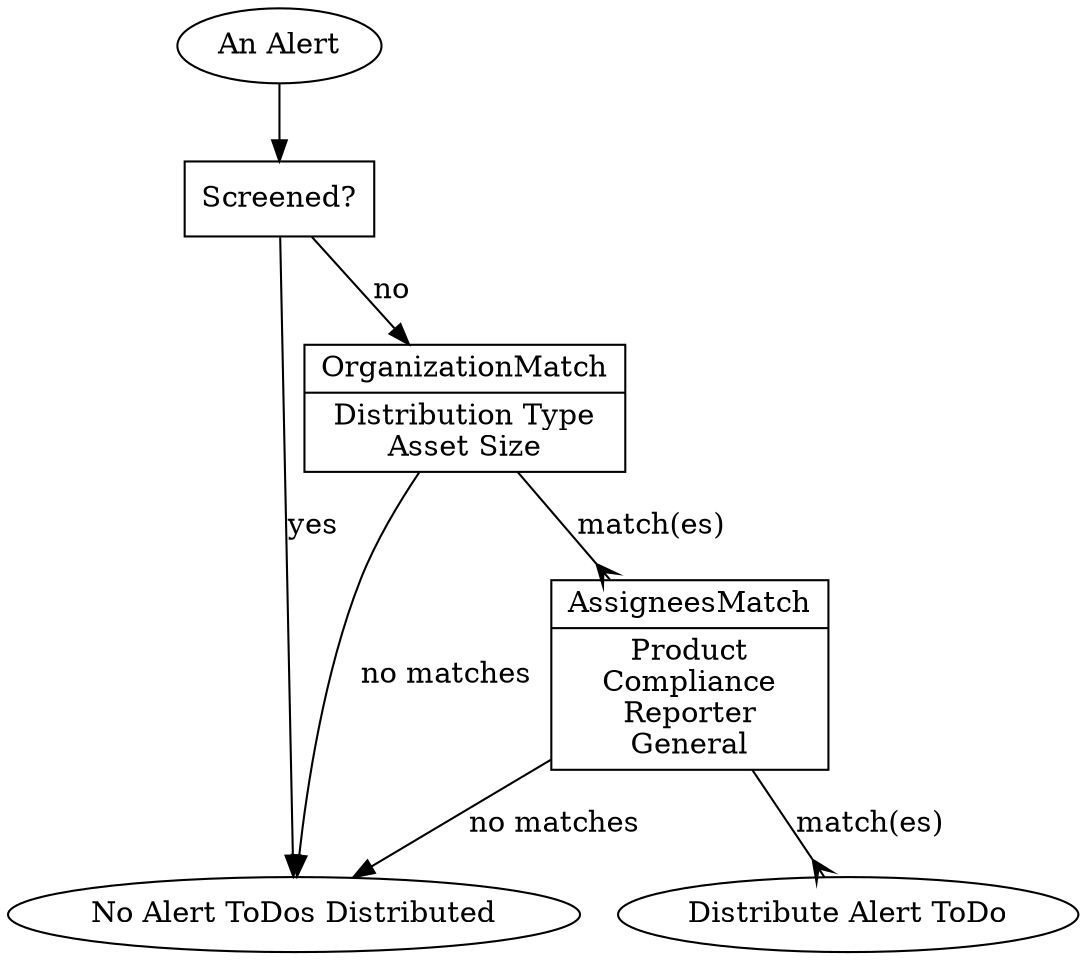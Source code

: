 #dot -Tps graph1.dot -o graph1.ps

digraph SimplestDiagrams {
None [label="No Alert ToDos Distributed"]
Distribute [label="Distribute Alert ToDo"]
"Screened?" [
    shape=record
]
OrganizationMatch [
    shape=record
    label="{OrganizationMatch|Distribution Type\nAsset Size}"
]
AssigneesMatch [
    shape=record
    label="{AssigneesMatch|Product\nCompliance\nReporter\nGeneral}"
]
"An Alert" -> "Screened?"
"Screened?" -> "OrganizationMatch" [label="no"]
    "Screened?" -> "None" [label="yes"]
"OrganizationMatch" -> "AssigneesMatch"  [label="match(es)" arrowhead=crow]
    "OrganizationMatch" -> "None"  [label="no matches"]
"AssigneesMatch" -> "Distribute" [label="match(es)" arrowhead=crow]
    "AssigneesMatch" -> "None" [label="no matches"]
}
